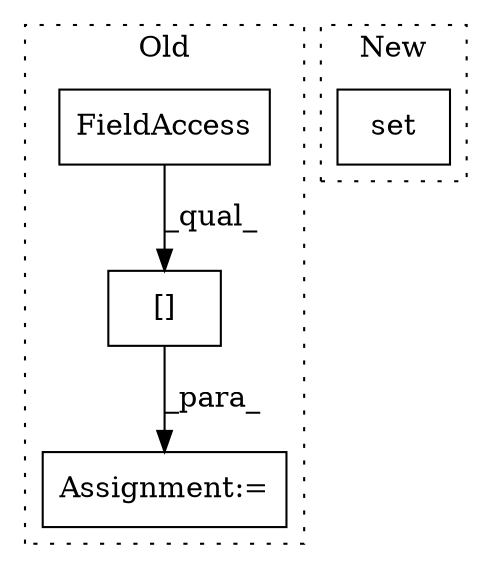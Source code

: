 digraph G {
subgraph cluster0 {
1 [label="[]" a="2" s="2644,2667" l="7,1" shape="box"];
3 [label="FieldAccess" a="22" s="2644" l="6" shape="box"];
4 [label="Assignment:=" a="7" s="2643" l="1" shape="box"];
label = "Old";
style="dotted";
}
subgraph cluster1 {
2 [label="set" a="32" s="3123,3135" l="4,1" shape="box"];
label = "New";
style="dotted";
}
1 -> 4 [label="_para_"];
3 -> 1 [label="_qual_"];
}